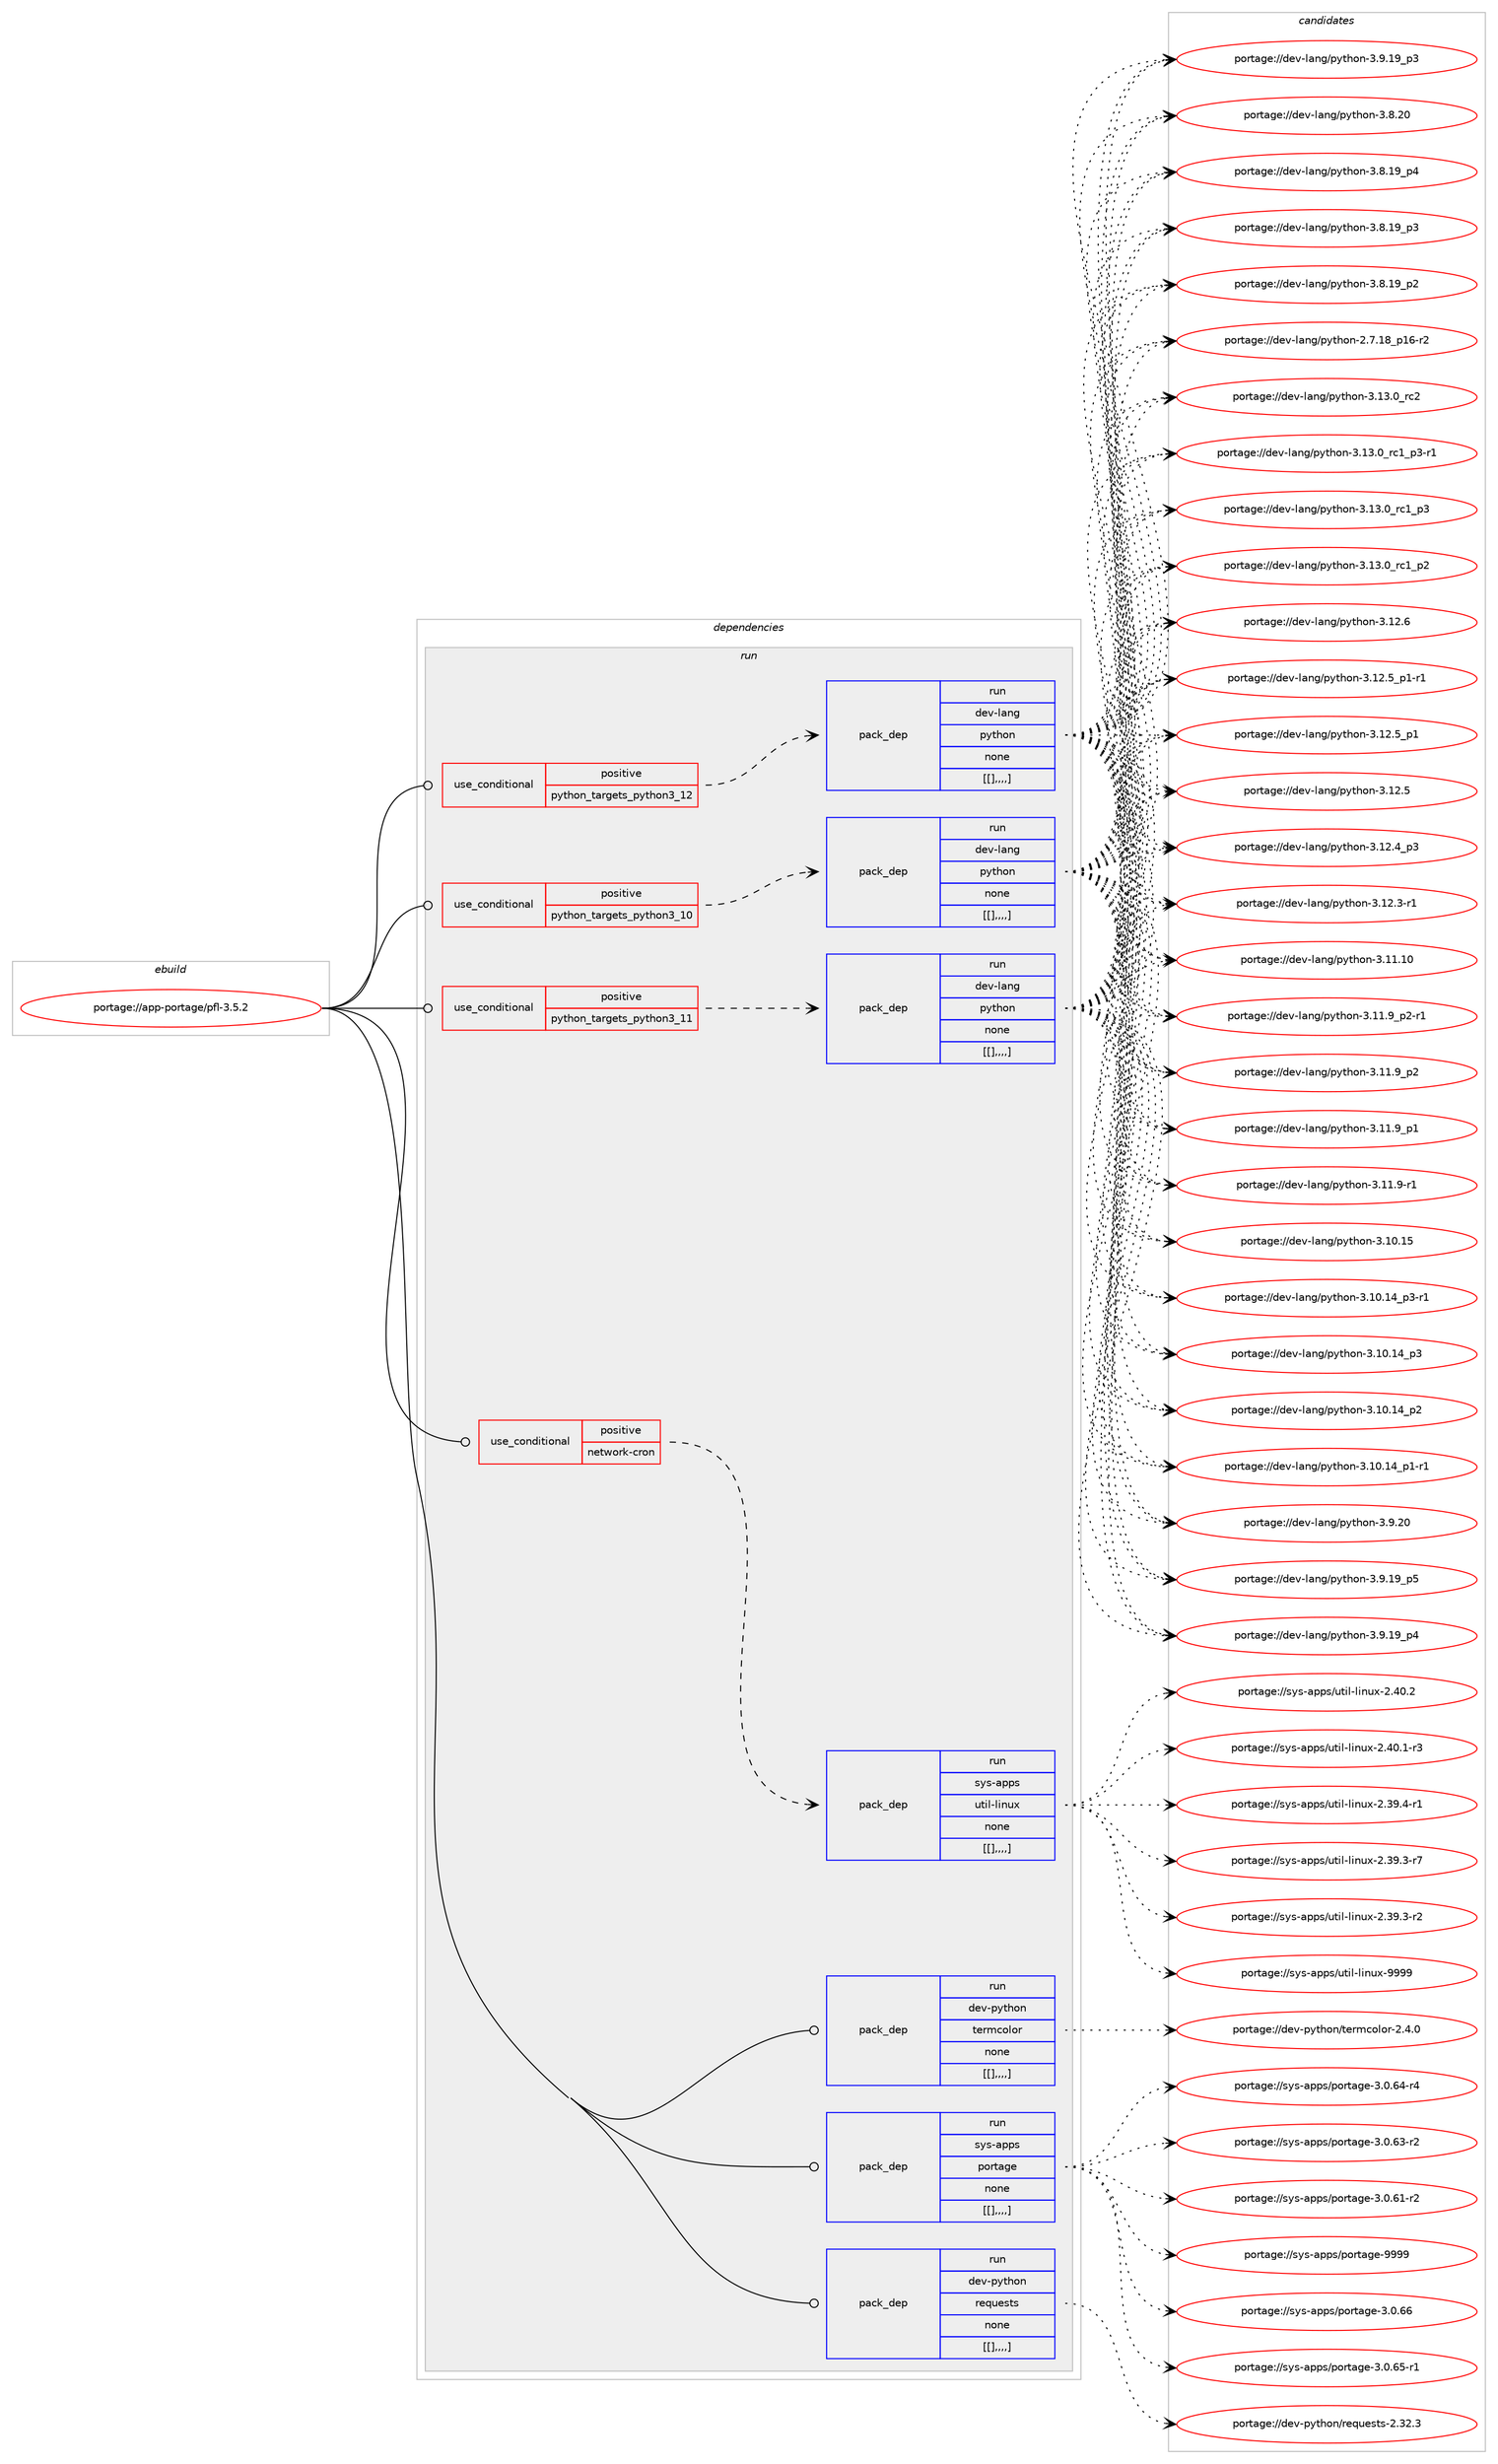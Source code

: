 digraph prolog {

# *************
# Graph options
# *************

newrank=true;
concentrate=true;
compound=true;
graph [rankdir=LR,fontname=Helvetica,fontsize=10,ranksep=1.5];#, ranksep=2.5, nodesep=0.2];
edge  [arrowhead=vee];
node  [fontname=Helvetica,fontsize=10];

# **********
# The ebuild
# **********

subgraph cluster_leftcol {
color=gray;
label=<<i>ebuild</i>>;
id [label="portage://app-portage/pfl-3.5.2", color=red, width=4, href="../app-portage/pfl-3.5.2.svg"];
}

# ****************
# The dependencies
# ****************

subgraph cluster_midcol {
color=gray;
label=<<i>dependencies</i>>;
subgraph cluster_compile {
fillcolor="#eeeeee";
style=filled;
label=<<i>compile</i>>;
}
subgraph cluster_compileandrun {
fillcolor="#eeeeee";
style=filled;
label=<<i>compile and run</i>>;
}
subgraph cluster_run {
fillcolor="#eeeeee";
style=filled;
label=<<i>run</i>>;
subgraph cond14320 {
dependency51681 [label=<<TABLE BORDER="0" CELLBORDER="1" CELLSPACING="0" CELLPADDING="4"><TR><TD ROWSPAN="3" CELLPADDING="10">use_conditional</TD></TR><TR><TD>positive</TD></TR><TR><TD>network-cron</TD></TR></TABLE>>, shape=none, color=red];
subgraph pack36895 {
dependency51682 [label=<<TABLE BORDER="0" CELLBORDER="1" CELLSPACING="0" CELLPADDING="4" WIDTH="220"><TR><TD ROWSPAN="6" CELLPADDING="30">pack_dep</TD></TR><TR><TD WIDTH="110">run</TD></TR><TR><TD>sys-apps</TD></TR><TR><TD>util-linux</TD></TR><TR><TD>none</TD></TR><TR><TD>[[],,,,]</TD></TR></TABLE>>, shape=none, color=blue];
}
dependency51681:e -> dependency51682:w [weight=20,style="dashed",arrowhead="vee"];
}
id:e -> dependency51681:w [weight=20,style="solid",arrowhead="odot"];
subgraph cond14321 {
dependency51683 [label=<<TABLE BORDER="0" CELLBORDER="1" CELLSPACING="0" CELLPADDING="4"><TR><TD ROWSPAN="3" CELLPADDING="10">use_conditional</TD></TR><TR><TD>positive</TD></TR><TR><TD>python_targets_python3_10</TD></TR></TABLE>>, shape=none, color=red];
subgraph pack36896 {
dependency51684 [label=<<TABLE BORDER="0" CELLBORDER="1" CELLSPACING="0" CELLPADDING="4" WIDTH="220"><TR><TD ROWSPAN="6" CELLPADDING="30">pack_dep</TD></TR><TR><TD WIDTH="110">run</TD></TR><TR><TD>dev-lang</TD></TR><TR><TD>python</TD></TR><TR><TD>none</TD></TR><TR><TD>[[],,,,]</TD></TR></TABLE>>, shape=none, color=blue];
}
dependency51683:e -> dependency51684:w [weight=20,style="dashed",arrowhead="vee"];
}
id:e -> dependency51683:w [weight=20,style="solid",arrowhead="odot"];
subgraph cond14322 {
dependency51685 [label=<<TABLE BORDER="0" CELLBORDER="1" CELLSPACING="0" CELLPADDING="4"><TR><TD ROWSPAN="3" CELLPADDING="10">use_conditional</TD></TR><TR><TD>positive</TD></TR><TR><TD>python_targets_python3_11</TD></TR></TABLE>>, shape=none, color=red];
subgraph pack36897 {
dependency51686 [label=<<TABLE BORDER="0" CELLBORDER="1" CELLSPACING="0" CELLPADDING="4" WIDTH="220"><TR><TD ROWSPAN="6" CELLPADDING="30">pack_dep</TD></TR><TR><TD WIDTH="110">run</TD></TR><TR><TD>dev-lang</TD></TR><TR><TD>python</TD></TR><TR><TD>none</TD></TR><TR><TD>[[],,,,]</TD></TR></TABLE>>, shape=none, color=blue];
}
dependency51685:e -> dependency51686:w [weight=20,style="dashed",arrowhead="vee"];
}
id:e -> dependency51685:w [weight=20,style="solid",arrowhead="odot"];
subgraph cond14323 {
dependency51687 [label=<<TABLE BORDER="0" CELLBORDER="1" CELLSPACING="0" CELLPADDING="4"><TR><TD ROWSPAN="3" CELLPADDING="10">use_conditional</TD></TR><TR><TD>positive</TD></TR><TR><TD>python_targets_python3_12</TD></TR></TABLE>>, shape=none, color=red];
subgraph pack36898 {
dependency51688 [label=<<TABLE BORDER="0" CELLBORDER="1" CELLSPACING="0" CELLPADDING="4" WIDTH="220"><TR><TD ROWSPAN="6" CELLPADDING="30">pack_dep</TD></TR><TR><TD WIDTH="110">run</TD></TR><TR><TD>dev-lang</TD></TR><TR><TD>python</TD></TR><TR><TD>none</TD></TR><TR><TD>[[],,,,]</TD></TR></TABLE>>, shape=none, color=blue];
}
dependency51687:e -> dependency51688:w [weight=20,style="dashed",arrowhead="vee"];
}
id:e -> dependency51687:w [weight=20,style="solid",arrowhead="odot"];
subgraph pack36899 {
dependency51689 [label=<<TABLE BORDER="0" CELLBORDER="1" CELLSPACING="0" CELLPADDING="4" WIDTH="220"><TR><TD ROWSPAN="6" CELLPADDING="30">pack_dep</TD></TR><TR><TD WIDTH="110">run</TD></TR><TR><TD>dev-python</TD></TR><TR><TD>requests</TD></TR><TR><TD>none</TD></TR><TR><TD>[[],,,,]</TD></TR></TABLE>>, shape=none, color=blue];
}
id:e -> dependency51689:w [weight=20,style="solid",arrowhead="odot"];
subgraph pack36900 {
dependency51690 [label=<<TABLE BORDER="0" CELLBORDER="1" CELLSPACING="0" CELLPADDING="4" WIDTH="220"><TR><TD ROWSPAN="6" CELLPADDING="30">pack_dep</TD></TR><TR><TD WIDTH="110">run</TD></TR><TR><TD>dev-python</TD></TR><TR><TD>termcolor</TD></TR><TR><TD>none</TD></TR><TR><TD>[[],,,,]</TD></TR></TABLE>>, shape=none, color=blue];
}
id:e -> dependency51690:w [weight=20,style="solid",arrowhead="odot"];
subgraph pack36901 {
dependency51691 [label=<<TABLE BORDER="0" CELLBORDER="1" CELLSPACING="0" CELLPADDING="4" WIDTH="220"><TR><TD ROWSPAN="6" CELLPADDING="30">pack_dep</TD></TR><TR><TD WIDTH="110">run</TD></TR><TR><TD>sys-apps</TD></TR><TR><TD>portage</TD></TR><TR><TD>none</TD></TR><TR><TD>[[],,,,]</TD></TR></TABLE>>, shape=none, color=blue];
}
id:e -> dependency51691:w [weight=20,style="solid",arrowhead="odot"];
}
}

# **************
# The candidates
# **************

subgraph cluster_choices {
rank=same;
color=gray;
label=<<i>candidates</i>>;

subgraph choice36895 {
color=black;
nodesep=1;
choice115121115459711211211547117116105108451081051101171204557575757 [label="portage://sys-apps/util-linux-9999", color=red, width=4,href="../sys-apps/util-linux-9999.svg"];
choice1151211154597112112115471171161051084510810511011712045504652484650 [label="portage://sys-apps/util-linux-2.40.2", color=red, width=4,href="../sys-apps/util-linux-2.40.2.svg"];
choice11512111545971121121154711711610510845108105110117120455046524846494511451 [label="portage://sys-apps/util-linux-2.40.1-r3", color=red, width=4,href="../sys-apps/util-linux-2.40.1-r3.svg"];
choice11512111545971121121154711711610510845108105110117120455046515746524511449 [label="portage://sys-apps/util-linux-2.39.4-r1", color=red, width=4,href="../sys-apps/util-linux-2.39.4-r1.svg"];
choice11512111545971121121154711711610510845108105110117120455046515746514511455 [label="portage://sys-apps/util-linux-2.39.3-r7", color=red, width=4,href="../sys-apps/util-linux-2.39.3-r7.svg"];
choice11512111545971121121154711711610510845108105110117120455046515746514511450 [label="portage://sys-apps/util-linux-2.39.3-r2", color=red, width=4,href="../sys-apps/util-linux-2.39.3-r2.svg"];
dependency51682:e -> choice115121115459711211211547117116105108451081051101171204557575757:w [style=dotted,weight="100"];
dependency51682:e -> choice1151211154597112112115471171161051084510810511011712045504652484650:w [style=dotted,weight="100"];
dependency51682:e -> choice11512111545971121121154711711610510845108105110117120455046524846494511451:w [style=dotted,weight="100"];
dependency51682:e -> choice11512111545971121121154711711610510845108105110117120455046515746524511449:w [style=dotted,weight="100"];
dependency51682:e -> choice11512111545971121121154711711610510845108105110117120455046515746514511455:w [style=dotted,weight="100"];
dependency51682:e -> choice11512111545971121121154711711610510845108105110117120455046515746514511450:w [style=dotted,weight="100"];
}
subgraph choice36896 {
color=black;
nodesep=1;
choice10010111845108971101034711212111610411111045514649514648951149950 [label="portage://dev-lang/python-3.13.0_rc2", color=red, width=4,href="../dev-lang/python-3.13.0_rc2.svg"];
choice1001011184510897110103471121211161041111104551464951464895114994995112514511449 [label="portage://dev-lang/python-3.13.0_rc1_p3-r1", color=red, width=4,href="../dev-lang/python-3.13.0_rc1_p3-r1.svg"];
choice100101118451089711010347112121116104111110455146495146489511499499511251 [label="portage://dev-lang/python-3.13.0_rc1_p3", color=red, width=4,href="../dev-lang/python-3.13.0_rc1_p3.svg"];
choice100101118451089711010347112121116104111110455146495146489511499499511250 [label="portage://dev-lang/python-3.13.0_rc1_p2", color=red, width=4,href="../dev-lang/python-3.13.0_rc1_p2.svg"];
choice10010111845108971101034711212111610411111045514649504654 [label="portage://dev-lang/python-3.12.6", color=red, width=4,href="../dev-lang/python-3.12.6.svg"];
choice1001011184510897110103471121211161041111104551464950465395112494511449 [label="portage://dev-lang/python-3.12.5_p1-r1", color=red, width=4,href="../dev-lang/python-3.12.5_p1-r1.svg"];
choice100101118451089711010347112121116104111110455146495046539511249 [label="portage://dev-lang/python-3.12.5_p1", color=red, width=4,href="../dev-lang/python-3.12.5_p1.svg"];
choice10010111845108971101034711212111610411111045514649504653 [label="portage://dev-lang/python-3.12.5", color=red, width=4,href="../dev-lang/python-3.12.5.svg"];
choice100101118451089711010347112121116104111110455146495046529511251 [label="portage://dev-lang/python-3.12.4_p3", color=red, width=4,href="../dev-lang/python-3.12.4_p3.svg"];
choice100101118451089711010347112121116104111110455146495046514511449 [label="portage://dev-lang/python-3.12.3-r1", color=red, width=4,href="../dev-lang/python-3.12.3-r1.svg"];
choice1001011184510897110103471121211161041111104551464949464948 [label="portage://dev-lang/python-3.11.10", color=red, width=4,href="../dev-lang/python-3.11.10.svg"];
choice1001011184510897110103471121211161041111104551464949465795112504511449 [label="portage://dev-lang/python-3.11.9_p2-r1", color=red, width=4,href="../dev-lang/python-3.11.9_p2-r1.svg"];
choice100101118451089711010347112121116104111110455146494946579511250 [label="portage://dev-lang/python-3.11.9_p2", color=red, width=4,href="../dev-lang/python-3.11.9_p2.svg"];
choice100101118451089711010347112121116104111110455146494946579511249 [label="portage://dev-lang/python-3.11.9_p1", color=red, width=4,href="../dev-lang/python-3.11.9_p1.svg"];
choice100101118451089711010347112121116104111110455146494946574511449 [label="portage://dev-lang/python-3.11.9-r1", color=red, width=4,href="../dev-lang/python-3.11.9-r1.svg"];
choice1001011184510897110103471121211161041111104551464948464953 [label="portage://dev-lang/python-3.10.15", color=red, width=4,href="../dev-lang/python-3.10.15.svg"];
choice100101118451089711010347112121116104111110455146494846495295112514511449 [label="portage://dev-lang/python-3.10.14_p3-r1", color=red, width=4,href="../dev-lang/python-3.10.14_p3-r1.svg"];
choice10010111845108971101034711212111610411111045514649484649529511251 [label="portage://dev-lang/python-3.10.14_p3", color=red, width=4,href="../dev-lang/python-3.10.14_p3.svg"];
choice10010111845108971101034711212111610411111045514649484649529511250 [label="portage://dev-lang/python-3.10.14_p2", color=red, width=4,href="../dev-lang/python-3.10.14_p2.svg"];
choice100101118451089711010347112121116104111110455146494846495295112494511449 [label="portage://dev-lang/python-3.10.14_p1-r1", color=red, width=4,href="../dev-lang/python-3.10.14_p1-r1.svg"];
choice10010111845108971101034711212111610411111045514657465048 [label="portage://dev-lang/python-3.9.20", color=red, width=4,href="../dev-lang/python-3.9.20.svg"];
choice100101118451089711010347112121116104111110455146574649579511253 [label="portage://dev-lang/python-3.9.19_p5", color=red, width=4,href="../dev-lang/python-3.9.19_p5.svg"];
choice100101118451089711010347112121116104111110455146574649579511252 [label="portage://dev-lang/python-3.9.19_p4", color=red, width=4,href="../dev-lang/python-3.9.19_p4.svg"];
choice100101118451089711010347112121116104111110455146574649579511251 [label="portage://dev-lang/python-3.9.19_p3", color=red, width=4,href="../dev-lang/python-3.9.19_p3.svg"];
choice10010111845108971101034711212111610411111045514656465048 [label="portage://dev-lang/python-3.8.20", color=red, width=4,href="../dev-lang/python-3.8.20.svg"];
choice100101118451089711010347112121116104111110455146564649579511252 [label="portage://dev-lang/python-3.8.19_p4", color=red, width=4,href="../dev-lang/python-3.8.19_p4.svg"];
choice100101118451089711010347112121116104111110455146564649579511251 [label="portage://dev-lang/python-3.8.19_p3", color=red, width=4,href="../dev-lang/python-3.8.19_p3.svg"];
choice100101118451089711010347112121116104111110455146564649579511250 [label="portage://dev-lang/python-3.8.19_p2", color=red, width=4,href="../dev-lang/python-3.8.19_p2.svg"];
choice100101118451089711010347112121116104111110455046554649569511249544511450 [label="portage://dev-lang/python-2.7.18_p16-r2", color=red, width=4,href="../dev-lang/python-2.7.18_p16-r2.svg"];
dependency51684:e -> choice10010111845108971101034711212111610411111045514649514648951149950:w [style=dotted,weight="100"];
dependency51684:e -> choice1001011184510897110103471121211161041111104551464951464895114994995112514511449:w [style=dotted,weight="100"];
dependency51684:e -> choice100101118451089711010347112121116104111110455146495146489511499499511251:w [style=dotted,weight="100"];
dependency51684:e -> choice100101118451089711010347112121116104111110455146495146489511499499511250:w [style=dotted,weight="100"];
dependency51684:e -> choice10010111845108971101034711212111610411111045514649504654:w [style=dotted,weight="100"];
dependency51684:e -> choice1001011184510897110103471121211161041111104551464950465395112494511449:w [style=dotted,weight="100"];
dependency51684:e -> choice100101118451089711010347112121116104111110455146495046539511249:w [style=dotted,weight="100"];
dependency51684:e -> choice10010111845108971101034711212111610411111045514649504653:w [style=dotted,weight="100"];
dependency51684:e -> choice100101118451089711010347112121116104111110455146495046529511251:w [style=dotted,weight="100"];
dependency51684:e -> choice100101118451089711010347112121116104111110455146495046514511449:w [style=dotted,weight="100"];
dependency51684:e -> choice1001011184510897110103471121211161041111104551464949464948:w [style=dotted,weight="100"];
dependency51684:e -> choice1001011184510897110103471121211161041111104551464949465795112504511449:w [style=dotted,weight="100"];
dependency51684:e -> choice100101118451089711010347112121116104111110455146494946579511250:w [style=dotted,weight="100"];
dependency51684:e -> choice100101118451089711010347112121116104111110455146494946579511249:w [style=dotted,weight="100"];
dependency51684:e -> choice100101118451089711010347112121116104111110455146494946574511449:w [style=dotted,weight="100"];
dependency51684:e -> choice1001011184510897110103471121211161041111104551464948464953:w [style=dotted,weight="100"];
dependency51684:e -> choice100101118451089711010347112121116104111110455146494846495295112514511449:w [style=dotted,weight="100"];
dependency51684:e -> choice10010111845108971101034711212111610411111045514649484649529511251:w [style=dotted,weight="100"];
dependency51684:e -> choice10010111845108971101034711212111610411111045514649484649529511250:w [style=dotted,weight="100"];
dependency51684:e -> choice100101118451089711010347112121116104111110455146494846495295112494511449:w [style=dotted,weight="100"];
dependency51684:e -> choice10010111845108971101034711212111610411111045514657465048:w [style=dotted,weight="100"];
dependency51684:e -> choice100101118451089711010347112121116104111110455146574649579511253:w [style=dotted,weight="100"];
dependency51684:e -> choice100101118451089711010347112121116104111110455146574649579511252:w [style=dotted,weight="100"];
dependency51684:e -> choice100101118451089711010347112121116104111110455146574649579511251:w [style=dotted,weight="100"];
dependency51684:e -> choice10010111845108971101034711212111610411111045514656465048:w [style=dotted,weight="100"];
dependency51684:e -> choice100101118451089711010347112121116104111110455146564649579511252:w [style=dotted,weight="100"];
dependency51684:e -> choice100101118451089711010347112121116104111110455146564649579511251:w [style=dotted,weight="100"];
dependency51684:e -> choice100101118451089711010347112121116104111110455146564649579511250:w [style=dotted,weight="100"];
dependency51684:e -> choice100101118451089711010347112121116104111110455046554649569511249544511450:w [style=dotted,weight="100"];
}
subgraph choice36897 {
color=black;
nodesep=1;
choice10010111845108971101034711212111610411111045514649514648951149950 [label="portage://dev-lang/python-3.13.0_rc2", color=red, width=4,href="../dev-lang/python-3.13.0_rc2.svg"];
choice1001011184510897110103471121211161041111104551464951464895114994995112514511449 [label="portage://dev-lang/python-3.13.0_rc1_p3-r1", color=red, width=4,href="../dev-lang/python-3.13.0_rc1_p3-r1.svg"];
choice100101118451089711010347112121116104111110455146495146489511499499511251 [label="portage://dev-lang/python-3.13.0_rc1_p3", color=red, width=4,href="../dev-lang/python-3.13.0_rc1_p3.svg"];
choice100101118451089711010347112121116104111110455146495146489511499499511250 [label="portage://dev-lang/python-3.13.0_rc1_p2", color=red, width=4,href="../dev-lang/python-3.13.0_rc1_p2.svg"];
choice10010111845108971101034711212111610411111045514649504654 [label="portage://dev-lang/python-3.12.6", color=red, width=4,href="../dev-lang/python-3.12.6.svg"];
choice1001011184510897110103471121211161041111104551464950465395112494511449 [label="portage://dev-lang/python-3.12.5_p1-r1", color=red, width=4,href="../dev-lang/python-3.12.5_p1-r1.svg"];
choice100101118451089711010347112121116104111110455146495046539511249 [label="portage://dev-lang/python-3.12.5_p1", color=red, width=4,href="../dev-lang/python-3.12.5_p1.svg"];
choice10010111845108971101034711212111610411111045514649504653 [label="portage://dev-lang/python-3.12.5", color=red, width=4,href="../dev-lang/python-3.12.5.svg"];
choice100101118451089711010347112121116104111110455146495046529511251 [label="portage://dev-lang/python-3.12.4_p3", color=red, width=4,href="../dev-lang/python-3.12.4_p3.svg"];
choice100101118451089711010347112121116104111110455146495046514511449 [label="portage://dev-lang/python-3.12.3-r1", color=red, width=4,href="../dev-lang/python-3.12.3-r1.svg"];
choice1001011184510897110103471121211161041111104551464949464948 [label="portage://dev-lang/python-3.11.10", color=red, width=4,href="../dev-lang/python-3.11.10.svg"];
choice1001011184510897110103471121211161041111104551464949465795112504511449 [label="portage://dev-lang/python-3.11.9_p2-r1", color=red, width=4,href="../dev-lang/python-3.11.9_p2-r1.svg"];
choice100101118451089711010347112121116104111110455146494946579511250 [label="portage://dev-lang/python-3.11.9_p2", color=red, width=4,href="../dev-lang/python-3.11.9_p2.svg"];
choice100101118451089711010347112121116104111110455146494946579511249 [label="portage://dev-lang/python-3.11.9_p1", color=red, width=4,href="../dev-lang/python-3.11.9_p1.svg"];
choice100101118451089711010347112121116104111110455146494946574511449 [label="portage://dev-lang/python-3.11.9-r1", color=red, width=4,href="../dev-lang/python-3.11.9-r1.svg"];
choice1001011184510897110103471121211161041111104551464948464953 [label="portage://dev-lang/python-3.10.15", color=red, width=4,href="../dev-lang/python-3.10.15.svg"];
choice100101118451089711010347112121116104111110455146494846495295112514511449 [label="portage://dev-lang/python-3.10.14_p3-r1", color=red, width=4,href="../dev-lang/python-3.10.14_p3-r1.svg"];
choice10010111845108971101034711212111610411111045514649484649529511251 [label="portage://dev-lang/python-3.10.14_p3", color=red, width=4,href="../dev-lang/python-3.10.14_p3.svg"];
choice10010111845108971101034711212111610411111045514649484649529511250 [label="portage://dev-lang/python-3.10.14_p2", color=red, width=4,href="../dev-lang/python-3.10.14_p2.svg"];
choice100101118451089711010347112121116104111110455146494846495295112494511449 [label="portage://dev-lang/python-3.10.14_p1-r1", color=red, width=4,href="../dev-lang/python-3.10.14_p1-r1.svg"];
choice10010111845108971101034711212111610411111045514657465048 [label="portage://dev-lang/python-3.9.20", color=red, width=4,href="../dev-lang/python-3.9.20.svg"];
choice100101118451089711010347112121116104111110455146574649579511253 [label="portage://dev-lang/python-3.9.19_p5", color=red, width=4,href="../dev-lang/python-3.9.19_p5.svg"];
choice100101118451089711010347112121116104111110455146574649579511252 [label="portage://dev-lang/python-3.9.19_p4", color=red, width=4,href="../dev-lang/python-3.9.19_p4.svg"];
choice100101118451089711010347112121116104111110455146574649579511251 [label="portage://dev-lang/python-3.9.19_p3", color=red, width=4,href="../dev-lang/python-3.9.19_p3.svg"];
choice10010111845108971101034711212111610411111045514656465048 [label="portage://dev-lang/python-3.8.20", color=red, width=4,href="../dev-lang/python-3.8.20.svg"];
choice100101118451089711010347112121116104111110455146564649579511252 [label="portage://dev-lang/python-3.8.19_p4", color=red, width=4,href="../dev-lang/python-3.8.19_p4.svg"];
choice100101118451089711010347112121116104111110455146564649579511251 [label="portage://dev-lang/python-3.8.19_p3", color=red, width=4,href="../dev-lang/python-3.8.19_p3.svg"];
choice100101118451089711010347112121116104111110455146564649579511250 [label="portage://dev-lang/python-3.8.19_p2", color=red, width=4,href="../dev-lang/python-3.8.19_p2.svg"];
choice100101118451089711010347112121116104111110455046554649569511249544511450 [label="portage://dev-lang/python-2.7.18_p16-r2", color=red, width=4,href="../dev-lang/python-2.7.18_p16-r2.svg"];
dependency51686:e -> choice10010111845108971101034711212111610411111045514649514648951149950:w [style=dotted,weight="100"];
dependency51686:e -> choice1001011184510897110103471121211161041111104551464951464895114994995112514511449:w [style=dotted,weight="100"];
dependency51686:e -> choice100101118451089711010347112121116104111110455146495146489511499499511251:w [style=dotted,weight="100"];
dependency51686:e -> choice100101118451089711010347112121116104111110455146495146489511499499511250:w [style=dotted,weight="100"];
dependency51686:e -> choice10010111845108971101034711212111610411111045514649504654:w [style=dotted,weight="100"];
dependency51686:e -> choice1001011184510897110103471121211161041111104551464950465395112494511449:w [style=dotted,weight="100"];
dependency51686:e -> choice100101118451089711010347112121116104111110455146495046539511249:w [style=dotted,weight="100"];
dependency51686:e -> choice10010111845108971101034711212111610411111045514649504653:w [style=dotted,weight="100"];
dependency51686:e -> choice100101118451089711010347112121116104111110455146495046529511251:w [style=dotted,weight="100"];
dependency51686:e -> choice100101118451089711010347112121116104111110455146495046514511449:w [style=dotted,weight="100"];
dependency51686:e -> choice1001011184510897110103471121211161041111104551464949464948:w [style=dotted,weight="100"];
dependency51686:e -> choice1001011184510897110103471121211161041111104551464949465795112504511449:w [style=dotted,weight="100"];
dependency51686:e -> choice100101118451089711010347112121116104111110455146494946579511250:w [style=dotted,weight="100"];
dependency51686:e -> choice100101118451089711010347112121116104111110455146494946579511249:w [style=dotted,weight="100"];
dependency51686:e -> choice100101118451089711010347112121116104111110455146494946574511449:w [style=dotted,weight="100"];
dependency51686:e -> choice1001011184510897110103471121211161041111104551464948464953:w [style=dotted,weight="100"];
dependency51686:e -> choice100101118451089711010347112121116104111110455146494846495295112514511449:w [style=dotted,weight="100"];
dependency51686:e -> choice10010111845108971101034711212111610411111045514649484649529511251:w [style=dotted,weight="100"];
dependency51686:e -> choice10010111845108971101034711212111610411111045514649484649529511250:w [style=dotted,weight="100"];
dependency51686:e -> choice100101118451089711010347112121116104111110455146494846495295112494511449:w [style=dotted,weight="100"];
dependency51686:e -> choice10010111845108971101034711212111610411111045514657465048:w [style=dotted,weight="100"];
dependency51686:e -> choice100101118451089711010347112121116104111110455146574649579511253:w [style=dotted,weight="100"];
dependency51686:e -> choice100101118451089711010347112121116104111110455146574649579511252:w [style=dotted,weight="100"];
dependency51686:e -> choice100101118451089711010347112121116104111110455146574649579511251:w [style=dotted,weight="100"];
dependency51686:e -> choice10010111845108971101034711212111610411111045514656465048:w [style=dotted,weight="100"];
dependency51686:e -> choice100101118451089711010347112121116104111110455146564649579511252:w [style=dotted,weight="100"];
dependency51686:e -> choice100101118451089711010347112121116104111110455146564649579511251:w [style=dotted,weight="100"];
dependency51686:e -> choice100101118451089711010347112121116104111110455146564649579511250:w [style=dotted,weight="100"];
dependency51686:e -> choice100101118451089711010347112121116104111110455046554649569511249544511450:w [style=dotted,weight="100"];
}
subgraph choice36898 {
color=black;
nodesep=1;
choice10010111845108971101034711212111610411111045514649514648951149950 [label="portage://dev-lang/python-3.13.0_rc2", color=red, width=4,href="../dev-lang/python-3.13.0_rc2.svg"];
choice1001011184510897110103471121211161041111104551464951464895114994995112514511449 [label="portage://dev-lang/python-3.13.0_rc1_p3-r1", color=red, width=4,href="../dev-lang/python-3.13.0_rc1_p3-r1.svg"];
choice100101118451089711010347112121116104111110455146495146489511499499511251 [label="portage://dev-lang/python-3.13.0_rc1_p3", color=red, width=4,href="../dev-lang/python-3.13.0_rc1_p3.svg"];
choice100101118451089711010347112121116104111110455146495146489511499499511250 [label="portage://dev-lang/python-3.13.0_rc1_p2", color=red, width=4,href="../dev-lang/python-3.13.0_rc1_p2.svg"];
choice10010111845108971101034711212111610411111045514649504654 [label="portage://dev-lang/python-3.12.6", color=red, width=4,href="../dev-lang/python-3.12.6.svg"];
choice1001011184510897110103471121211161041111104551464950465395112494511449 [label="portage://dev-lang/python-3.12.5_p1-r1", color=red, width=4,href="../dev-lang/python-3.12.5_p1-r1.svg"];
choice100101118451089711010347112121116104111110455146495046539511249 [label="portage://dev-lang/python-3.12.5_p1", color=red, width=4,href="../dev-lang/python-3.12.5_p1.svg"];
choice10010111845108971101034711212111610411111045514649504653 [label="portage://dev-lang/python-3.12.5", color=red, width=4,href="../dev-lang/python-3.12.5.svg"];
choice100101118451089711010347112121116104111110455146495046529511251 [label="portage://dev-lang/python-3.12.4_p3", color=red, width=4,href="../dev-lang/python-3.12.4_p3.svg"];
choice100101118451089711010347112121116104111110455146495046514511449 [label="portage://dev-lang/python-3.12.3-r1", color=red, width=4,href="../dev-lang/python-3.12.3-r1.svg"];
choice1001011184510897110103471121211161041111104551464949464948 [label="portage://dev-lang/python-3.11.10", color=red, width=4,href="../dev-lang/python-3.11.10.svg"];
choice1001011184510897110103471121211161041111104551464949465795112504511449 [label="portage://dev-lang/python-3.11.9_p2-r1", color=red, width=4,href="../dev-lang/python-3.11.9_p2-r1.svg"];
choice100101118451089711010347112121116104111110455146494946579511250 [label="portage://dev-lang/python-3.11.9_p2", color=red, width=4,href="../dev-lang/python-3.11.9_p2.svg"];
choice100101118451089711010347112121116104111110455146494946579511249 [label="portage://dev-lang/python-3.11.9_p1", color=red, width=4,href="../dev-lang/python-3.11.9_p1.svg"];
choice100101118451089711010347112121116104111110455146494946574511449 [label="portage://dev-lang/python-3.11.9-r1", color=red, width=4,href="../dev-lang/python-3.11.9-r1.svg"];
choice1001011184510897110103471121211161041111104551464948464953 [label="portage://dev-lang/python-3.10.15", color=red, width=4,href="../dev-lang/python-3.10.15.svg"];
choice100101118451089711010347112121116104111110455146494846495295112514511449 [label="portage://dev-lang/python-3.10.14_p3-r1", color=red, width=4,href="../dev-lang/python-3.10.14_p3-r1.svg"];
choice10010111845108971101034711212111610411111045514649484649529511251 [label="portage://dev-lang/python-3.10.14_p3", color=red, width=4,href="../dev-lang/python-3.10.14_p3.svg"];
choice10010111845108971101034711212111610411111045514649484649529511250 [label="portage://dev-lang/python-3.10.14_p2", color=red, width=4,href="../dev-lang/python-3.10.14_p2.svg"];
choice100101118451089711010347112121116104111110455146494846495295112494511449 [label="portage://dev-lang/python-3.10.14_p1-r1", color=red, width=4,href="../dev-lang/python-3.10.14_p1-r1.svg"];
choice10010111845108971101034711212111610411111045514657465048 [label="portage://dev-lang/python-3.9.20", color=red, width=4,href="../dev-lang/python-3.9.20.svg"];
choice100101118451089711010347112121116104111110455146574649579511253 [label="portage://dev-lang/python-3.9.19_p5", color=red, width=4,href="../dev-lang/python-3.9.19_p5.svg"];
choice100101118451089711010347112121116104111110455146574649579511252 [label="portage://dev-lang/python-3.9.19_p4", color=red, width=4,href="../dev-lang/python-3.9.19_p4.svg"];
choice100101118451089711010347112121116104111110455146574649579511251 [label="portage://dev-lang/python-3.9.19_p3", color=red, width=4,href="../dev-lang/python-3.9.19_p3.svg"];
choice10010111845108971101034711212111610411111045514656465048 [label="portage://dev-lang/python-3.8.20", color=red, width=4,href="../dev-lang/python-3.8.20.svg"];
choice100101118451089711010347112121116104111110455146564649579511252 [label="portage://dev-lang/python-3.8.19_p4", color=red, width=4,href="../dev-lang/python-3.8.19_p4.svg"];
choice100101118451089711010347112121116104111110455146564649579511251 [label="portage://dev-lang/python-3.8.19_p3", color=red, width=4,href="../dev-lang/python-3.8.19_p3.svg"];
choice100101118451089711010347112121116104111110455146564649579511250 [label="portage://dev-lang/python-3.8.19_p2", color=red, width=4,href="../dev-lang/python-3.8.19_p2.svg"];
choice100101118451089711010347112121116104111110455046554649569511249544511450 [label="portage://dev-lang/python-2.7.18_p16-r2", color=red, width=4,href="../dev-lang/python-2.7.18_p16-r2.svg"];
dependency51688:e -> choice10010111845108971101034711212111610411111045514649514648951149950:w [style=dotted,weight="100"];
dependency51688:e -> choice1001011184510897110103471121211161041111104551464951464895114994995112514511449:w [style=dotted,weight="100"];
dependency51688:e -> choice100101118451089711010347112121116104111110455146495146489511499499511251:w [style=dotted,weight="100"];
dependency51688:e -> choice100101118451089711010347112121116104111110455146495146489511499499511250:w [style=dotted,weight="100"];
dependency51688:e -> choice10010111845108971101034711212111610411111045514649504654:w [style=dotted,weight="100"];
dependency51688:e -> choice1001011184510897110103471121211161041111104551464950465395112494511449:w [style=dotted,weight="100"];
dependency51688:e -> choice100101118451089711010347112121116104111110455146495046539511249:w [style=dotted,weight="100"];
dependency51688:e -> choice10010111845108971101034711212111610411111045514649504653:w [style=dotted,weight="100"];
dependency51688:e -> choice100101118451089711010347112121116104111110455146495046529511251:w [style=dotted,weight="100"];
dependency51688:e -> choice100101118451089711010347112121116104111110455146495046514511449:w [style=dotted,weight="100"];
dependency51688:e -> choice1001011184510897110103471121211161041111104551464949464948:w [style=dotted,weight="100"];
dependency51688:e -> choice1001011184510897110103471121211161041111104551464949465795112504511449:w [style=dotted,weight="100"];
dependency51688:e -> choice100101118451089711010347112121116104111110455146494946579511250:w [style=dotted,weight="100"];
dependency51688:e -> choice100101118451089711010347112121116104111110455146494946579511249:w [style=dotted,weight="100"];
dependency51688:e -> choice100101118451089711010347112121116104111110455146494946574511449:w [style=dotted,weight="100"];
dependency51688:e -> choice1001011184510897110103471121211161041111104551464948464953:w [style=dotted,weight="100"];
dependency51688:e -> choice100101118451089711010347112121116104111110455146494846495295112514511449:w [style=dotted,weight="100"];
dependency51688:e -> choice10010111845108971101034711212111610411111045514649484649529511251:w [style=dotted,weight="100"];
dependency51688:e -> choice10010111845108971101034711212111610411111045514649484649529511250:w [style=dotted,weight="100"];
dependency51688:e -> choice100101118451089711010347112121116104111110455146494846495295112494511449:w [style=dotted,weight="100"];
dependency51688:e -> choice10010111845108971101034711212111610411111045514657465048:w [style=dotted,weight="100"];
dependency51688:e -> choice100101118451089711010347112121116104111110455146574649579511253:w [style=dotted,weight="100"];
dependency51688:e -> choice100101118451089711010347112121116104111110455146574649579511252:w [style=dotted,weight="100"];
dependency51688:e -> choice100101118451089711010347112121116104111110455146574649579511251:w [style=dotted,weight="100"];
dependency51688:e -> choice10010111845108971101034711212111610411111045514656465048:w [style=dotted,weight="100"];
dependency51688:e -> choice100101118451089711010347112121116104111110455146564649579511252:w [style=dotted,weight="100"];
dependency51688:e -> choice100101118451089711010347112121116104111110455146564649579511251:w [style=dotted,weight="100"];
dependency51688:e -> choice100101118451089711010347112121116104111110455146564649579511250:w [style=dotted,weight="100"];
dependency51688:e -> choice100101118451089711010347112121116104111110455046554649569511249544511450:w [style=dotted,weight="100"];
}
subgraph choice36899 {
color=black;
nodesep=1;
choice100101118451121211161041111104711410111311710111511611545504651504651 [label="portage://dev-python/requests-2.32.3", color=red, width=4,href="../dev-python/requests-2.32.3.svg"];
dependency51689:e -> choice100101118451121211161041111104711410111311710111511611545504651504651:w [style=dotted,weight="100"];
}
subgraph choice36900 {
color=black;
nodesep=1;
choice100101118451121211161041111104711610111410999111108111114455046524648 [label="portage://dev-python/termcolor-2.4.0", color=red, width=4,href="../dev-python/termcolor-2.4.0.svg"];
dependency51690:e -> choice100101118451121211161041111104711610111410999111108111114455046524648:w [style=dotted,weight="100"];
}
subgraph choice36901 {
color=black;
nodesep=1;
choice115121115459711211211547112111114116971031014557575757 [label="portage://sys-apps/portage-9999", color=red, width=4,href="../sys-apps/portage-9999.svg"];
choice1151211154597112112115471121111141169710310145514648465454 [label="portage://sys-apps/portage-3.0.66", color=red, width=4,href="../sys-apps/portage-3.0.66.svg"];
choice11512111545971121121154711211111411697103101455146484654534511449 [label="portage://sys-apps/portage-3.0.65-r1", color=red, width=4,href="../sys-apps/portage-3.0.65-r1.svg"];
choice11512111545971121121154711211111411697103101455146484654524511452 [label="portage://sys-apps/portage-3.0.64-r4", color=red, width=4,href="../sys-apps/portage-3.0.64-r4.svg"];
choice11512111545971121121154711211111411697103101455146484654514511450 [label="portage://sys-apps/portage-3.0.63-r2", color=red, width=4,href="../sys-apps/portage-3.0.63-r2.svg"];
choice11512111545971121121154711211111411697103101455146484654494511450 [label="portage://sys-apps/portage-3.0.61-r2", color=red, width=4,href="../sys-apps/portage-3.0.61-r2.svg"];
dependency51691:e -> choice115121115459711211211547112111114116971031014557575757:w [style=dotted,weight="100"];
dependency51691:e -> choice1151211154597112112115471121111141169710310145514648465454:w [style=dotted,weight="100"];
dependency51691:e -> choice11512111545971121121154711211111411697103101455146484654534511449:w [style=dotted,weight="100"];
dependency51691:e -> choice11512111545971121121154711211111411697103101455146484654524511452:w [style=dotted,weight="100"];
dependency51691:e -> choice11512111545971121121154711211111411697103101455146484654514511450:w [style=dotted,weight="100"];
dependency51691:e -> choice11512111545971121121154711211111411697103101455146484654494511450:w [style=dotted,weight="100"];
}
}

}
